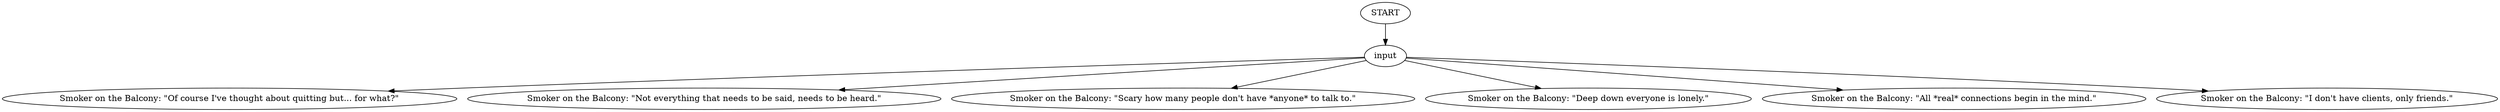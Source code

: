# BACKYARD / SMOKER ON THE BALCONY barks apartment
# Barks inside the apartment building.
# ==================================================
digraph G {
	  0 [label="START"];
	  1 [label="input"];
	  2 [label="Smoker on the Balcony: \"Of course I've thought about quitting but... for what?\""];
	  3 [label="Smoker on the Balcony: \"Not everything that needs to be said, needs to be heard.\""];
	  4 [label="Smoker on the Balcony: \"Scary how many people don't have *anyone* to talk to.\""];
	  5 [label="Smoker on the Balcony: \"Deep down everyone is lonely.\""];
	  7 [label="Smoker on the Balcony: \"All *real* connections begin in the mind.\""];
	  8 [label="Smoker on the Balcony: \"I don't have clients, only friends.\""];
	  0 -> 1
	  1 -> 2
	  1 -> 3
	  1 -> 4
	  1 -> 5
	  1 -> 7
	  1 -> 8
}

